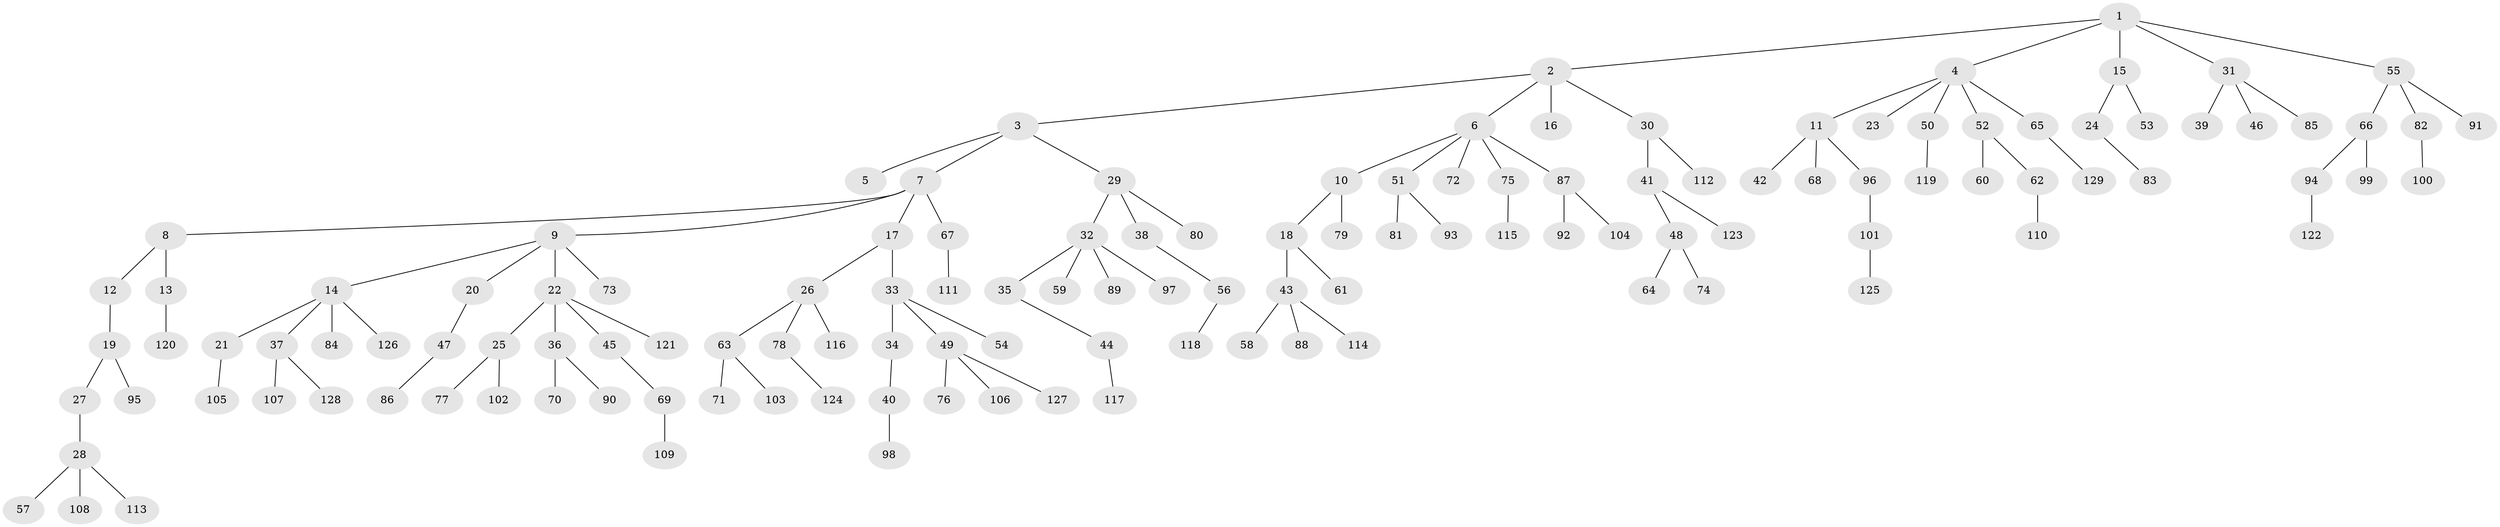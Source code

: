 // coarse degree distribution, {4: 0.10256410256410256, 3: 0.10256410256410256, 6: 0.02564102564102564, 2: 0.3076923076923077, 1: 0.46153846153846156}
// Generated by graph-tools (version 1.1) at 2025/51/03/04/25 22:51:51]
// undirected, 129 vertices, 128 edges
graph export_dot {
  node [color=gray90,style=filled];
  1;
  2;
  3;
  4;
  5;
  6;
  7;
  8;
  9;
  10;
  11;
  12;
  13;
  14;
  15;
  16;
  17;
  18;
  19;
  20;
  21;
  22;
  23;
  24;
  25;
  26;
  27;
  28;
  29;
  30;
  31;
  32;
  33;
  34;
  35;
  36;
  37;
  38;
  39;
  40;
  41;
  42;
  43;
  44;
  45;
  46;
  47;
  48;
  49;
  50;
  51;
  52;
  53;
  54;
  55;
  56;
  57;
  58;
  59;
  60;
  61;
  62;
  63;
  64;
  65;
  66;
  67;
  68;
  69;
  70;
  71;
  72;
  73;
  74;
  75;
  76;
  77;
  78;
  79;
  80;
  81;
  82;
  83;
  84;
  85;
  86;
  87;
  88;
  89;
  90;
  91;
  92;
  93;
  94;
  95;
  96;
  97;
  98;
  99;
  100;
  101;
  102;
  103;
  104;
  105;
  106;
  107;
  108;
  109;
  110;
  111;
  112;
  113;
  114;
  115;
  116;
  117;
  118;
  119;
  120;
  121;
  122;
  123;
  124;
  125;
  126;
  127;
  128;
  129;
  1 -- 2;
  1 -- 4;
  1 -- 15;
  1 -- 31;
  1 -- 55;
  2 -- 3;
  2 -- 6;
  2 -- 16;
  2 -- 30;
  3 -- 5;
  3 -- 7;
  3 -- 29;
  4 -- 11;
  4 -- 23;
  4 -- 50;
  4 -- 52;
  4 -- 65;
  6 -- 10;
  6 -- 51;
  6 -- 72;
  6 -- 75;
  6 -- 87;
  7 -- 8;
  7 -- 9;
  7 -- 17;
  7 -- 67;
  8 -- 12;
  8 -- 13;
  9 -- 14;
  9 -- 20;
  9 -- 22;
  9 -- 73;
  10 -- 18;
  10 -- 79;
  11 -- 42;
  11 -- 68;
  11 -- 96;
  12 -- 19;
  13 -- 120;
  14 -- 21;
  14 -- 37;
  14 -- 84;
  14 -- 126;
  15 -- 24;
  15 -- 53;
  17 -- 26;
  17 -- 33;
  18 -- 43;
  18 -- 61;
  19 -- 27;
  19 -- 95;
  20 -- 47;
  21 -- 105;
  22 -- 25;
  22 -- 36;
  22 -- 45;
  22 -- 121;
  24 -- 83;
  25 -- 77;
  25 -- 102;
  26 -- 63;
  26 -- 78;
  26 -- 116;
  27 -- 28;
  28 -- 57;
  28 -- 108;
  28 -- 113;
  29 -- 32;
  29 -- 38;
  29 -- 80;
  30 -- 41;
  30 -- 112;
  31 -- 39;
  31 -- 46;
  31 -- 85;
  32 -- 35;
  32 -- 59;
  32 -- 89;
  32 -- 97;
  33 -- 34;
  33 -- 49;
  33 -- 54;
  34 -- 40;
  35 -- 44;
  36 -- 70;
  36 -- 90;
  37 -- 107;
  37 -- 128;
  38 -- 56;
  40 -- 98;
  41 -- 48;
  41 -- 123;
  43 -- 58;
  43 -- 88;
  43 -- 114;
  44 -- 117;
  45 -- 69;
  47 -- 86;
  48 -- 64;
  48 -- 74;
  49 -- 76;
  49 -- 106;
  49 -- 127;
  50 -- 119;
  51 -- 81;
  51 -- 93;
  52 -- 60;
  52 -- 62;
  55 -- 66;
  55 -- 82;
  55 -- 91;
  56 -- 118;
  62 -- 110;
  63 -- 71;
  63 -- 103;
  65 -- 129;
  66 -- 94;
  66 -- 99;
  67 -- 111;
  69 -- 109;
  75 -- 115;
  78 -- 124;
  82 -- 100;
  87 -- 92;
  87 -- 104;
  94 -- 122;
  96 -- 101;
  101 -- 125;
}
